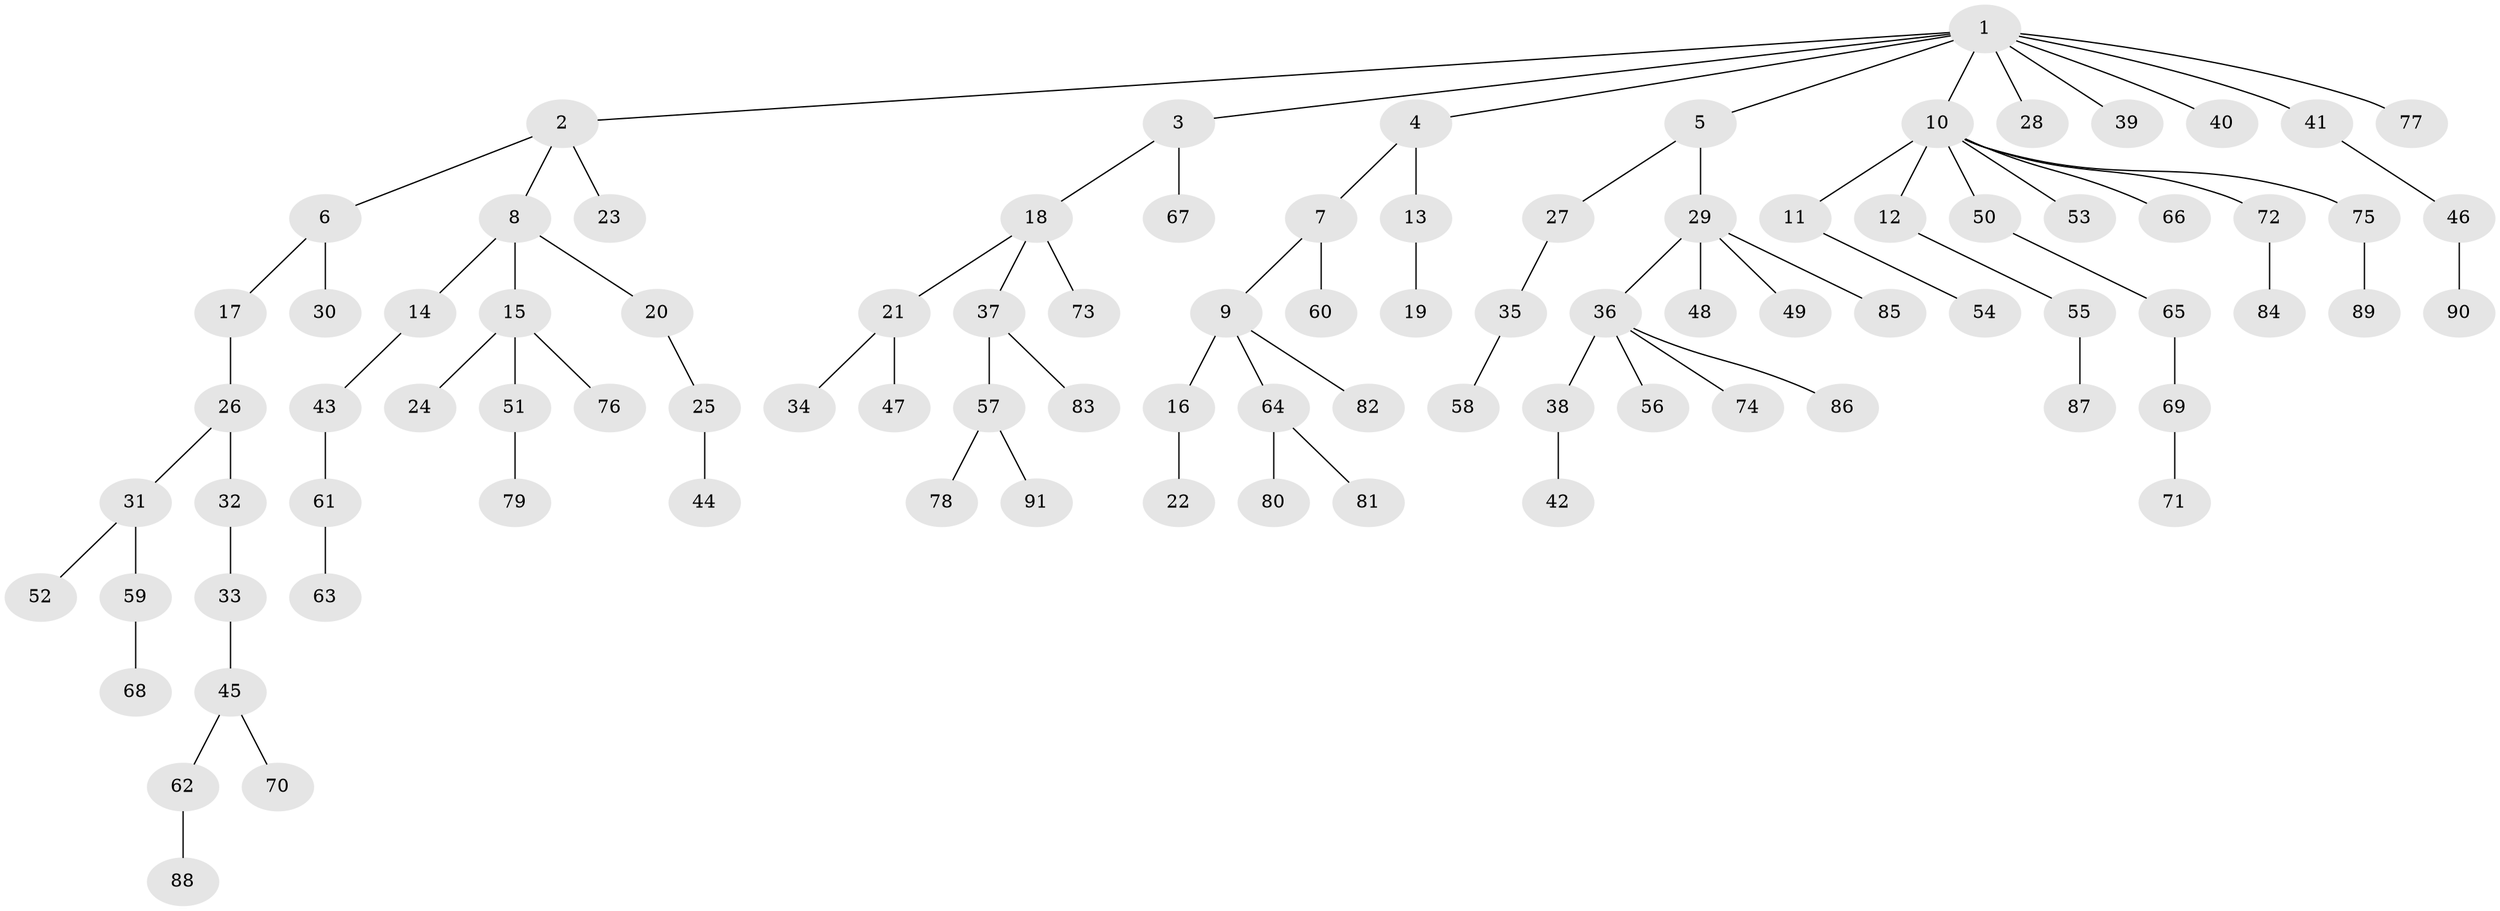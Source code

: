 // coarse degree distribution, {3: 0.17857142857142858, 1: 0.5357142857142857, 2: 0.21428571428571427, 7: 0.03571428571428571, 5: 0.03571428571428571}
// Generated by graph-tools (version 1.1) at 2025/37/03/04/25 23:37:17]
// undirected, 91 vertices, 90 edges
graph export_dot {
  node [color=gray90,style=filled];
  1;
  2;
  3;
  4;
  5;
  6;
  7;
  8;
  9;
  10;
  11;
  12;
  13;
  14;
  15;
  16;
  17;
  18;
  19;
  20;
  21;
  22;
  23;
  24;
  25;
  26;
  27;
  28;
  29;
  30;
  31;
  32;
  33;
  34;
  35;
  36;
  37;
  38;
  39;
  40;
  41;
  42;
  43;
  44;
  45;
  46;
  47;
  48;
  49;
  50;
  51;
  52;
  53;
  54;
  55;
  56;
  57;
  58;
  59;
  60;
  61;
  62;
  63;
  64;
  65;
  66;
  67;
  68;
  69;
  70;
  71;
  72;
  73;
  74;
  75;
  76;
  77;
  78;
  79;
  80;
  81;
  82;
  83;
  84;
  85;
  86;
  87;
  88;
  89;
  90;
  91;
  1 -- 2;
  1 -- 3;
  1 -- 4;
  1 -- 5;
  1 -- 10;
  1 -- 28;
  1 -- 39;
  1 -- 40;
  1 -- 41;
  1 -- 77;
  2 -- 6;
  2 -- 8;
  2 -- 23;
  3 -- 18;
  3 -- 67;
  4 -- 7;
  4 -- 13;
  5 -- 27;
  5 -- 29;
  6 -- 17;
  6 -- 30;
  7 -- 9;
  7 -- 60;
  8 -- 14;
  8 -- 15;
  8 -- 20;
  9 -- 16;
  9 -- 64;
  9 -- 82;
  10 -- 11;
  10 -- 12;
  10 -- 50;
  10 -- 53;
  10 -- 66;
  10 -- 72;
  10 -- 75;
  11 -- 54;
  12 -- 55;
  13 -- 19;
  14 -- 43;
  15 -- 24;
  15 -- 51;
  15 -- 76;
  16 -- 22;
  17 -- 26;
  18 -- 21;
  18 -- 37;
  18 -- 73;
  20 -- 25;
  21 -- 34;
  21 -- 47;
  25 -- 44;
  26 -- 31;
  26 -- 32;
  27 -- 35;
  29 -- 36;
  29 -- 48;
  29 -- 49;
  29 -- 85;
  31 -- 52;
  31 -- 59;
  32 -- 33;
  33 -- 45;
  35 -- 58;
  36 -- 38;
  36 -- 56;
  36 -- 74;
  36 -- 86;
  37 -- 57;
  37 -- 83;
  38 -- 42;
  41 -- 46;
  43 -- 61;
  45 -- 62;
  45 -- 70;
  46 -- 90;
  50 -- 65;
  51 -- 79;
  55 -- 87;
  57 -- 78;
  57 -- 91;
  59 -- 68;
  61 -- 63;
  62 -- 88;
  64 -- 80;
  64 -- 81;
  65 -- 69;
  69 -- 71;
  72 -- 84;
  75 -- 89;
}
